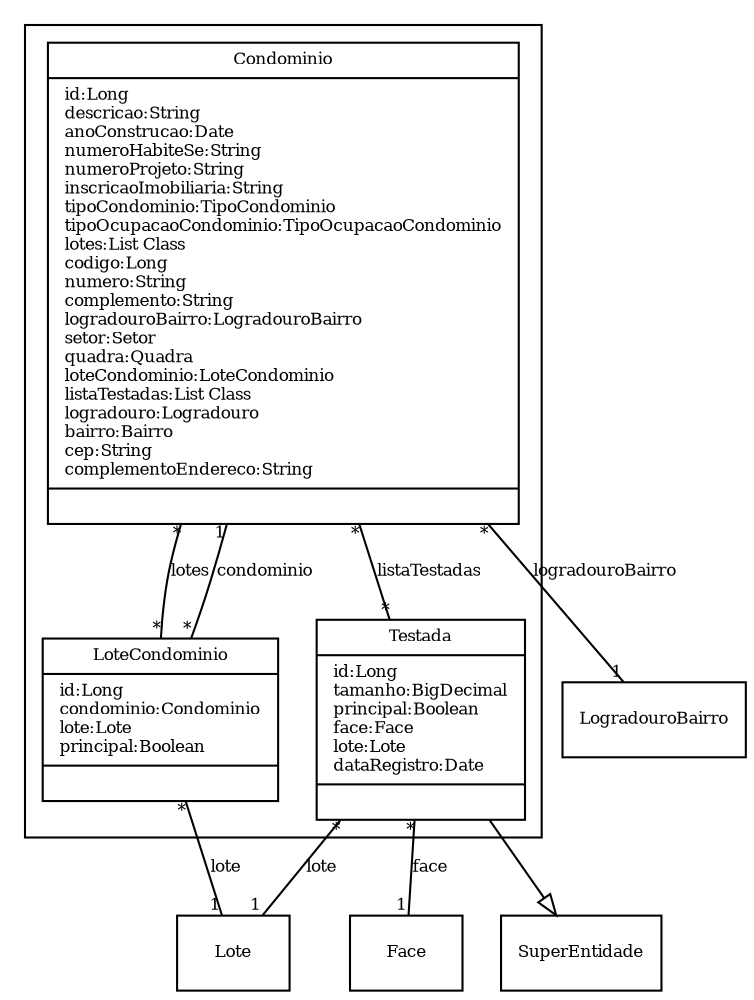 digraph G{
fontname = "Times-Roman"
fontsize = 8

node [
        fontname = "Times-Roman"
        fontsize = 8
        shape = "record"
]

edge [
        fontname = "Times-Roman"
        fontsize = 8
]

subgraph clusterCONDOMINIO
{
Condominio [label = "{Condominio|id:Long\ldescricao:String\lanoConstrucao:Date\lnumeroHabiteSe:String\lnumeroProjeto:String\linscricaoImobiliaria:String\ltipoCondominio:TipoCondominio\ltipoOcupacaoCondominio:TipoOcupacaoCondominio\llotes:List Class\lcodigo:Long\lnumero:String\lcomplemento:String\llogradouroBairro:LogradouroBairro\lsetor:Setor\lquadra:Quadra\lloteCondominio:LoteCondominio\llistaTestadas:List Class\llogradouro:Logradouro\lbairro:Bairro\lcep:String\lcomplementoEndereco:String\l|\l}"]
LoteCondominio [label = "{LoteCondominio|id:Long\lcondominio:Condominio\llote:Lote\lprincipal:Boolean\l|\l}"]
Testada [label = "{Testada|id:Long\ltamanho:BigDecimal\lprincipal:Boolean\lface:Face\llote:Lote\ldataRegistro:Date\l|\l}"]
}
edge [arrowhead = "none" headlabel = "*" taillabel = "*"] Condominio -> LoteCondominio [label = "lotes"]
edge [arrowhead = "none" headlabel = "1" taillabel = "*"] Condominio -> LogradouroBairro [label = "logradouroBairro"]
edge [arrowhead = "none" headlabel = "*" taillabel = "*"] Condominio -> Testada [label = "listaTestadas"]
edge [arrowhead = "none" headlabel = "1" taillabel = "*"] LoteCondominio -> Condominio [label = "condominio"]
edge [arrowhead = "none" headlabel = "1" taillabel = "*"] LoteCondominio -> Lote [label = "lote"]
edge [arrowhead = "none" headlabel = "1" taillabel = "*"] Testada -> Face [label = "face"]
edge [arrowhead = "none" headlabel = "1" taillabel = "*"] Testada -> Lote [label = "lote"]
edge [ arrowhead = "empty" headlabel = "" taillabel = ""] Testada -> SuperEntidade
}
